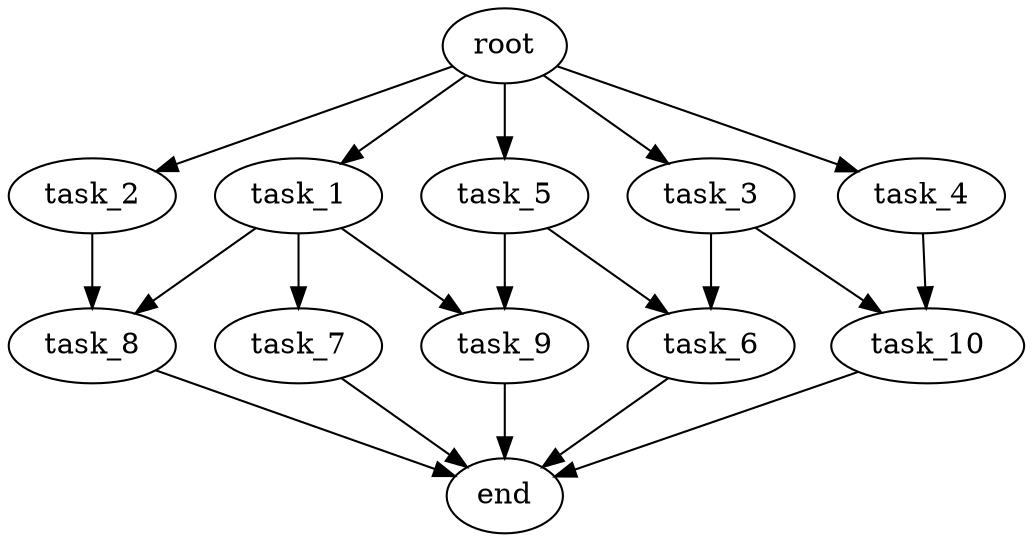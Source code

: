 digraph G {
  root [size="0.000000e+00"];
  task_1 [size="2.073571e+10"];
  task_2 [size="7.050178e+10"];
  task_3 [size="3.171090e+10"];
  task_4 [size="3.488683e+10"];
  task_5 [size="9.337070e+10"];
  task_6 [size="7.954258e+10"];
  task_7 [size="2.735302e+10"];
  task_8 [size="1.219619e+10"];
  task_9 [size="6.766546e+10"];
  task_10 [size="3.797562e+10"];
  end [size="0.000000e+00"];

  root -> task_1 [size="1.000000e-12"];
  root -> task_2 [size="1.000000e-12"];
  root -> task_3 [size="1.000000e-12"];
  root -> task_4 [size="1.000000e-12"];
  root -> task_5 [size="1.000000e-12"];
  task_1 -> task_7 [size="2.735302e+08"];
  task_1 -> task_8 [size="6.098096e+07"];
  task_1 -> task_9 [size="3.383273e+08"];
  task_2 -> task_8 [size="6.098096e+07"];
  task_3 -> task_6 [size="3.977129e+08"];
  task_3 -> task_10 [size="1.898781e+08"];
  task_4 -> task_10 [size="1.898781e+08"];
  task_5 -> task_6 [size="3.977129e+08"];
  task_5 -> task_9 [size="3.383273e+08"];
  task_6 -> end [size="1.000000e-12"];
  task_7 -> end [size="1.000000e-12"];
  task_8 -> end [size="1.000000e-12"];
  task_9 -> end [size="1.000000e-12"];
  task_10 -> end [size="1.000000e-12"];
}
